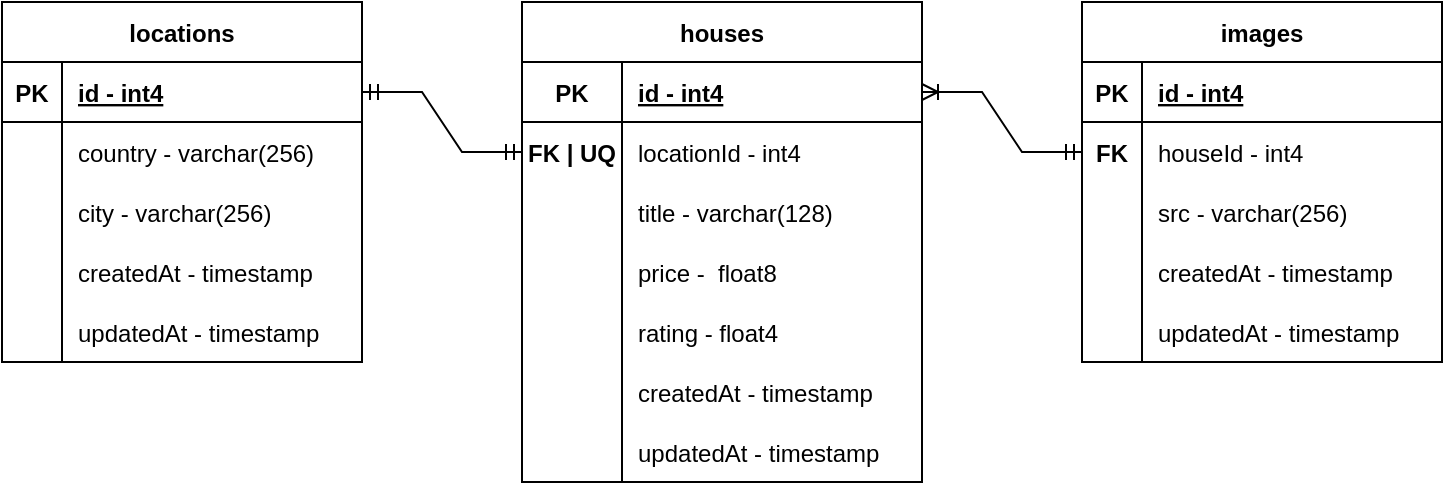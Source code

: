<mxfile version="20.6.2" type="device"><diagram name="Page-1" id="e56a1550-8fbb-45ad-956c-1786394a9013"><mxGraphModel dx="981" dy="486" grid="1" gridSize="10" guides="1" tooltips="1" connect="1" arrows="1" fold="1" page="1" pageScale="1" pageWidth="1100" pageHeight="850" background="none" math="0" shadow="0"><root><mxCell id="0"/><mxCell id="1" parent="0"/><mxCell id="JJNfIpePB0Dp30xELD4h-1" value="locations" style="shape=table;startSize=30;container=1;collapsible=1;childLayout=tableLayout;fixedRows=1;rowLines=0;fontStyle=1;align=center;resizeLast=1;" vertex="1" parent="1"><mxGeometry x="140" y="160" width="180" height="180" as="geometry"><mxRectangle x="270" y="190" width="230" height="140" as="alternateBounds"/></mxGeometry></mxCell><mxCell id="JJNfIpePB0Dp30xELD4h-2" value="" style="shape=tableRow;horizontal=0;startSize=0;swimlaneHead=0;swimlaneBody=0;fillColor=none;collapsible=0;dropTarget=0;points=[[0,0.5],[1,0.5]];portConstraint=eastwest;top=0;left=0;right=0;bottom=1;" vertex="1" parent="JJNfIpePB0Dp30xELD4h-1"><mxGeometry y="30" width="180" height="30" as="geometry"/></mxCell><mxCell id="JJNfIpePB0Dp30xELD4h-3" value="PK" style="shape=partialRectangle;connectable=0;fillColor=none;top=0;left=0;bottom=0;right=0;fontStyle=1;overflow=hidden;" vertex="1" parent="JJNfIpePB0Dp30xELD4h-2"><mxGeometry width="30" height="30" as="geometry"><mxRectangle width="30" height="30" as="alternateBounds"/></mxGeometry></mxCell><mxCell id="JJNfIpePB0Dp30xELD4h-4" value="id - int4" style="shape=partialRectangle;connectable=0;fillColor=none;top=0;left=0;bottom=0;right=0;align=left;spacingLeft=6;fontStyle=5;overflow=hidden;" vertex="1" parent="JJNfIpePB0Dp30xELD4h-2"><mxGeometry x="30" width="150" height="30" as="geometry"><mxRectangle width="150" height="30" as="alternateBounds"/></mxGeometry></mxCell><mxCell id="JJNfIpePB0Dp30xELD4h-5" value="" style="shape=tableRow;horizontal=0;startSize=0;swimlaneHead=0;swimlaneBody=0;fillColor=none;collapsible=0;dropTarget=0;points=[[0,0.5],[1,0.5]];portConstraint=eastwest;top=0;left=0;right=0;bottom=0;" vertex="1" parent="JJNfIpePB0Dp30xELD4h-1"><mxGeometry y="60" width="180" height="30" as="geometry"/></mxCell><mxCell id="JJNfIpePB0Dp30xELD4h-6" value="" style="shape=partialRectangle;connectable=0;fillColor=none;top=0;left=0;bottom=0;right=0;editable=1;overflow=hidden;" vertex="1" parent="JJNfIpePB0Dp30xELD4h-5"><mxGeometry width="30" height="30" as="geometry"><mxRectangle width="30" height="30" as="alternateBounds"/></mxGeometry></mxCell><mxCell id="JJNfIpePB0Dp30xELD4h-7" value="country - varchar(256)" style="shape=partialRectangle;connectable=0;fillColor=none;top=0;left=0;bottom=0;right=0;align=left;spacingLeft=6;overflow=hidden;" vertex="1" parent="JJNfIpePB0Dp30xELD4h-5"><mxGeometry x="30" width="150" height="30" as="geometry"><mxRectangle width="150" height="30" as="alternateBounds"/></mxGeometry></mxCell><mxCell id="JJNfIpePB0Dp30xELD4h-8" value="" style="shape=tableRow;horizontal=0;startSize=0;swimlaneHead=0;swimlaneBody=0;fillColor=none;collapsible=0;dropTarget=0;points=[[0,0.5],[1,0.5]];portConstraint=eastwest;top=0;left=0;right=0;bottom=0;" vertex="1" parent="JJNfIpePB0Dp30xELD4h-1"><mxGeometry y="90" width="180" height="30" as="geometry"/></mxCell><mxCell id="JJNfIpePB0Dp30xELD4h-9" value="" style="shape=partialRectangle;connectable=0;fillColor=none;top=0;left=0;bottom=0;right=0;editable=1;overflow=hidden;" vertex="1" parent="JJNfIpePB0Dp30xELD4h-8"><mxGeometry width="30" height="30" as="geometry"><mxRectangle width="30" height="30" as="alternateBounds"/></mxGeometry></mxCell><mxCell id="JJNfIpePB0Dp30xELD4h-10" value="city - varchar(256)" style="shape=partialRectangle;connectable=0;fillColor=none;top=0;left=0;bottom=0;right=0;align=left;spacingLeft=6;overflow=hidden;" vertex="1" parent="JJNfIpePB0Dp30xELD4h-8"><mxGeometry x="30" width="150" height="30" as="geometry"><mxRectangle width="150" height="30" as="alternateBounds"/></mxGeometry></mxCell><mxCell id="JJNfIpePB0Dp30xELD4h-35" value="" style="shape=tableRow;horizontal=0;startSize=0;swimlaneHead=0;swimlaneBody=0;fillColor=none;collapsible=0;dropTarget=0;points=[[0,0.5],[1,0.5]];portConstraint=eastwest;top=0;left=0;right=0;bottom=0;" vertex="1" parent="JJNfIpePB0Dp30xELD4h-1"><mxGeometry y="120" width="180" height="30" as="geometry"/></mxCell><mxCell id="JJNfIpePB0Dp30xELD4h-36" value="" style="shape=partialRectangle;connectable=0;fillColor=none;top=0;left=0;bottom=0;right=0;editable=1;overflow=hidden;" vertex="1" parent="JJNfIpePB0Dp30xELD4h-35"><mxGeometry width="30" height="30" as="geometry"><mxRectangle width="30" height="30" as="alternateBounds"/></mxGeometry></mxCell><mxCell id="JJNfIpePB0Dp30xELD4h-37" value="createdAt - timestamp" style="shape=partialRectangle;connectable=0;fillColor=none;top=0;left=0;bottom=0;right=0;align=left;spacingLeft=6;overflow=hidden;" vertex="1" parent="JJNfIpePB0Dp30xELD4h-35"><mxGeometry x="30" width="150" height="30" as="geometry"><mxRectangle width="150" height="30" as="alternateBounds"/></mxGeometry></mxCell><mxCell id="JJNfIpePB0Dp30xELD4h-45" value="" style="shape=tableRow;horizontal=0;startSize=0;swimlaneHead=0;swimlaneBody=0;fillColor=none;collapsible=0;dropTarget=0;points=[[0,0.5],[1,0.5]];portConstraint=eastwest;top=0;left=0;right=0;bottom=0;" vertex="1" parent="JJNfIpePB0Dp30xELD4h-1"><mxGeometry y="150" width="180" height="30" as="geometry"/></mxCell><mxCell id="JJNfIpePB0Dp30xELD4h-46" value="" style="shape=partialRectangle;connectable=0;fillColor=none;top=0;left=0;bottom=0;right=0;editable=1;overflow=hidden;" vertex="1" parent="JJNfIpePB0Dp30xELD4h-45"><mxGeometry width="30" height="30" as="geometry"><mxRectangle width="30" height="30" as="alternateBounds"/></mxGeometry></mxCell><mxCell id="JJNfIpePB0Dp30xELD4h-47" value="updatedAt - timestamp" style="shape=partialRectangle;connectable=0;fillColor=none;top=0;left=0;bottom=0;right=0;align=left;spacingLeft=6;overflow=hidden;" vertex="1" parent="JJNfIpePB0Dp30xELD4h-45"><mxGeometry x="30" width="150" height="30" as="geometry"><mxRectangle width="150" height="30" as="alternateBounds"/></mxGeometry></mxCell><mxCell id="JJNfIpePB0Dp30xELD4h-48" value="images" style="shape=table;startSize=30;container=1;collapsible=1;childLayout=tableLayout;fixedRows=1;rowLines=0;fontStyle=1;align=center;resizeLast=1;" vertex="1" parent="1"><mxGeometry x="680" y="160" width="180" height="180" as="geometry"><mxRectangle x="270" y="190" width="230" height="140" as="alternateBounds"/></mxGeometry></mxCell><mxCell id="JJNfIpePB0Dp30xELD4h-49" value="" style="shape=tableRow;horizontal=0;startSize=0;swimlaneHead=0;swimlaneBody=0;fillColor=none;collapsible=0;dropTarget=0;points=[[0,0.5],[1,0.5]];portConstraint=eastwest;top=0;left=0;right=0;bottom=1;" vertex="1" parent="JJNfIpePB0Dp30xELD4h-48"><mxGeometry y="30" width="180" height="30" as="geometry"/></mxCell><mxCell id="JJNfIpePB0Dp30xELD4h-50" value="PK" style="shape=partialRectangle;connectable=0;fillColor=none;top=0;left=0;bottom=0;right=0;fontStyle=1;overflow=hidden;" vertex="1" parent="JJNfIpePB0Dp30xELD4h-49"><mxGeometry width="30" height="30" as="geometry"><mxRectangle width="30" height="30" as="alternateBounds"/></mxGeometry></mxCell><mxCell id="JJNfIpePB0Dp30xELD4h-51" value="id - int4" style="shape=partialRectangle;connectable=0;fillColor=none;top=0;left=0;bottom=0;right=0;align=left;spacingLeft=6;fontStyle=5;overflow=hidden;" vertex="1" parent="JJNfIpePB0Dp30xELD4h-49"><mxGeometry x="30" width="150" height="30" as="geometry"><mxRectangle width="150" height="30" as="alternateBounds"/></mxGeometry></mxCell><mxCell id="JJNfIpePB0Dp30xELD4h-52" value="" style="shape=tableRow;horizontal=0;startSize=0;swimlaneHead=0;swimlaneBody=0;fillColor=none;collapsible=0;dropTarget=0;points=[[0,0.5],[1,0.5]];portConstraint=eastwest;top=0;left=0;right=0;bottom=0;" vertex="1" parent="JJNfIpePB0Dp30xELD4h-48"><mxGeometry y="60" width="180" height="30" as="geometry"/></mxCell><mxCell id="JJNfIpePB0Dp30xELD4h-53" value="FK" style="shape=partialRectangle;connectable=0;fillColor=none;top=0;left=0;bottom=0;right=0;editable=1;overflow=hidden;fontStyle=1" vertex="1" parent="JJNfIpePB0Dp30xELD4h-52"><mxGeometry width="30" height="30" as="geometry"><mxRectangle width="30" height="30" as="alternateBounds"/></mxGeometry></mxCell><mxCell id="JJNfIpePB0Dp30xELD4h-54" value="houseId - int4" style="shape=partialRectangle;connectable=0;fillColor=none;top=0;left=0;bottom=0;right=0;align=left;spacingLeft=6;overflow=hidden;" vertex="1" parent="JJNfIpePB0Dp30xELD4h-52"><mxGeometry x="30" width="150" height="30" as="geometry"><mxRectangle width="150" height="30" as="alternateBounds"/></mxGeometry></mxCell><mxCell id="JJNfIpePB0Dp30xELD4h-55" value="" style="shape=tableRow;horizontal=0;startSize=0;swimlaneHead=0;swimlaneBody=0;fillColor=none;collapsible=0;dropTarget=0;points=[[0,0.5],[1,0.5]];portConstraint=eastwest;top=0;left=0;right=0;bottom=0;" vertex="1" parent="JJNfIpePB0Dp30xELD4h-48"><mxGeometry y="90" width="180" height="30" as="geometry"/></mxCell><mxCell id="JJNfIpePB0Dp30xELD4h-56" value="" style="shape=partialRectangle;connectable=0;fillColor=none;top=0;left=0;bottom=0;right=0;editable=1;overflow=hidden;" vertex="1" parent="JJNfIpePB0Dp30xELD4h-55"><mxGeometry width="30" height="30" as="geometry"><mxRectangle width="30" height="30" as="alternateBounds"/></mxGeometry></mxCell><mxCell id="JJNfIpePB0Dp30xELD4h-57" value="src - varchar(256)" style="shape=partialRectangle;connectable=0;fillColor=none;top=0;left=0;bottom=0;right=0;align=left;spacingLeft=6;overflow=hidden;" vertex="1" parent="JJNfIpePB0Dp30xELD4h-55"><mxGeometry x="30" width="150" height="30" as="geometry"><mxRectangle width="150" height="30" as="alternateBounds"/></mxGeometry></mxCell><mxCell id="JJNfIpePB0Dp30xELD4h-58" value="" style="shape=tableRow;horizontal=0;startSize=0;swimlaneHead=0;swimlaneBody=0;fillColor=none;collapsible=0;dropTarget=0;points=[[0,0.5],[1,0.5]];portConstraint=eastwest;top=0;left=0;right=0;bottom=0;" vertex="1" parent="JJNfIpePB0Dp30xELD4h-48"><mxGeometry y="120" width="180" height="30" as="geometry"/></mxCell><mxCell id="JJNfIpePB0Dp30xELD4h-59" value="" style="shape=partialRectangle;connectable=0;fillColor=none;top=0;left=0;bottom=0;right=0;editable=1;overflow=hidden;" vertex="1" parent="JJNfIpePB0Dp30xELD4h-58"><mxGeometry width="30" height="30" as="geometry"><mxRectangle width="30" height="30" as="alternateBounds"/></mxGeometry></mxCell><mxCell id="JJNfIpePB0Dp30xELD4h-60" value="createdAt - timestamp" style="shape=partialRectangle;connectable=0;fillColor=none;top=0;left=0;bottom=0;right=0;align=left;spacingLeft=6;overflow=hidden;" vertex="1" parent="JJNfIpePB0Dp30xELD4h-58"><mxGeometry x="30" width="150" height="30" as="geometry"><mxRectangle width="150" height="30" as="alternateBounds"/></mxGeometry></mxCell><mxCell id="JJNfIpePB0Dp30xELD4h-61" value="" style="shape=tableRow;horizontal=0;startSize=0;swimlaneHead=0;swimlaneBody=0;fillColor=none;collapsible=0;dropTarget=0;points=[[0,0.5],[1,0.5]];portConstraint=eastwest;top=0;left=0;right=0;bottom=0;" vertex="1" parent="JJNfIpePB0Dp30xELD4h-48"><mxGeometry y="150" width="180" height="30" as="geometry"/></mxCell><mxCell id="JJNfIpePB0Dp30xELD4h-62" value="" style="shape=partialRectangle;connectable=0;fillColor=none;top=0;left=0;bottom=0;right=0;editable=1;overflow=hidden;" vertex="1" parent="JJNfIpePB0Dp30xELD4h-61"><mxGeometry width="30" height="30" as="geometry"><mxRectangle width="30" height="30" as="alternateBounds"/></mxGeometry></mxCell><mxCell id="JJNfIpePB0Dp30xELD4h-63" value="updatedAt - timestamp" style="shape=partialRectangle;connectable=0;fillColor=none;top=0;left=0;bottom=0;right=0;align=left;spacingLeft=6;overflow=hidden;" vertex="1" parent="JJNfIpePB0Dp30xELD4h-61"><mxGeometry x="30" width="150" height="30" as="geometry"><mxRectangle width="150" height="30" as="alternateBounds"/></mxGeometry></mxCell><mxCell id="JJNfIpePB0Dp30xELD4h-64" value="houses" style="shape=table;startSize=30;container=1;collapsible=1;childLayout=tableLayout;fixedRows=1;rowLines=0;fontStyle=1;align=center;resizeLast=1;" vertex="1" parent="1"><mxGeometry x="400" y="160" width="200" height="240" as="geometry"><mxRectangle x="270" y="190" width="230" height="140" as="alternateBounds"/></mxGeometry></mxCell><mxCell id="JJNfIpePB0Dp30xELD4h-65" value="" style="shape=tableRow;horizontal=0;startSize=0;swimlaneHead=0;swimlaneBody=0;fillColor=none;collapsible=0;dropTarget=0;points=[[0,0.5],[1,0.5]];portConstraint=eastwest;top=0;left=0;right=0;bottom=1;" vertex="1" parent="JJNfIpePB0Dp30xELD4h-64"><mxGeometry y="30" width="200" height="30" as="geometry"/></mxCell><mxCell id="JJNfIpePB0Dp30xELD4h-66" value="PK" style="shape=partialRectangle;connectable=0;fillColor=none;top=0;left=0;bottom=0;right=0;fontStyle=1;overflow=hidden;" vertex="1" parent="JJNfIpePB0Dp30xELD4h-65"><mxGeometry width="50" height="30" as="geometry"><mxRectangle width="50" height="30" as="alternateBounds"/></mxGeometry></mxCell><mxCell id="JJNfIpePB0Dp30xELD4h-67" value="id - int4" style="shape=partialRectangle;connectable=0;fillColor=none;top=0;left=0;bottom=0;right=0;align=left;spacingLeft=6;fontStyle=5;overflow=hidden;" vertex="1" parent="JJNfIpePB0Dp30xELD4h-65"><mxGeometry x="50" width="150" height="30" as="geometry"><mxRectangle width="150" height="30" as="alternateBounds"/></mxGeometry></mxCell><mxCell id="JJNfIpePB0Dp30xELD4h-68" value="" style="shape=tableRow;horizontal=0;startSize=0;swimlaneHead=0;swimlaneBody=0;fillColor=none;collapsible=0;dropTarget=0;points=[[0,0.5],[1,0.5]];portConstraint=eastwest;top=0;left=0;right=0;bottom=0;" vertex="1" parent="JJNfIpePB0Dp30xELD4h-64"><mxGeometry y="60" width="200" height="30" as="geometry"/></mxCell><mxCell id="JJNfIpePB0Dp30xELD4h-69" value="FK | UQ" style="shape=partialRectangle;connectable=0;fillColor=none;top=0;left=0;bottom=0;right=0;editable=1;overflow=hidden;fontStyle=1" vertex="1" parent="JJNfIpePB0Dp30xELD4h-68"><mxGeometry width="50" height="30" as="geometry"><mxRectangle width="50" height="30" as="alternateBounds"/></mxGeometry></mxCell><mxCell id="JJNfIpePB0Dp30xELD4h-70" value="locationId - int4" style="shape=partialRectangle;connectable=0;fillColor=none;top=0;left=0;bottom=0;right=0;align=left;spacingLeft=6;overflow=hidden;" vertex="1" parent="JJNfIpePB0Dp30xELD4h-68"><mxGeometry x="50" width="150" height="30" as="geometry"><mxRectangle width="150" height="30" as="alternateBounds"/></mxGeometry></mxCell><mxCell id="JJNfIpePB0Dp30xELD4h-71" value="" style="shape=tableRow;horizontal=0;startSize=0;swimlaneHead=0;swimlaneBody=0;fillColor=none;collapsible=0;dropTarget=0;points=[[0,0.5],[1,0.5]];portConstraint=eastwest;top=0;left=0;right=0;bottom=0;" vertex="1" parent="JJNfIpePB0Dp30xELD4h-64"><mxGeometry y="90" width="200" height="30" as="geometry"/></mxCell><mxCell id="JJNfIpePB0Dp30xELD4h-72" value="" style="shape=partialRectangle;connectable=0;fillColor=none;top=0;left=0;bottom=0;right=0;editable=1;overflow=hidden;" vertex="1" parent="JJNfIpePB0Dp30xELD4h-71"><mxGeometry width="50" height="30" as="geometry"><mxRectangle width="50" height="30" as="alternateBounds"/></mxGeometry></mxCell><mxCell id="JJNfIpePB0Dp30xELD4h-73" value="title - varchar(128)" style="shape=partialRectangle;connectable=0;fillColor=none;top=0;left=0;bottom=0;right=0;align=left;spacingLeft=6;overflow=hidden;" vertex="1" parent="JJNfIpePB0Dp30xELD4h-71"><mxGeometry x="50" width="150" height="30" as="geometry"><mxRectangle width="150" height="30" as="alternateBounds"/></mxGeometry></mxCell><mxCell id="JJNfIpePB0Dp30xELD4h-87" value="" style="shape=tableRow;horizontal=0;startSize=0;swimlaneHead=0;swimlaneBody=0;fillColor=none;collapsible=0;dropTarget=0;points=[[0,0.5],[1,0.5]];portConstraint=eastwest;top=0;left=0;right=0;bottom=0;" vertex="1" parent="JJNfIpePB0Dp30xELD4h-64"><mxGeometry y="120" width="200" height="30" as="geometry"/></mxCell><mxCell id="JJNfIpePB0Dp30xELD4h-88" value="" style="shape=partialRectangle;connectable=0;fillColor=none;top=0;left=0;bottom=0;right=0;editable=1;overflow=hidden;" vertex="1" parent="JJNfIpePB0Dp30xELD4h-87"><mxGeometry width="50" height="30" as="geometry"><mxRectangle width="50" height="30" as="alternateBounds"/></mxGeometry></mxCell><mxCell id="JJNfIpePB0Dp30xELD4h-89" value="price -  float8" style="shape=partialRectangle;connectable=0;fillColor=none;top=0;left=0;bottom=0;right=0;align=left;spacingLeft=6;overflow=hidden;" vertex="1" parent="JJNfIpePB0Dp30xELD4h-87"><mxGeometry x="50" width="150" height="30" as="geometry"><mxRectangle width="150" height="30" as="alternateBounds"/></mxGeometry></mxCell><mxCell id="JJNfIpePB0Dp30xELD4h-90" value="" style="shape=tableRow;horizontal=0;startSize=0;swimlaneHead=0;swimlaneBody=0;fillColor=none;collapsible=0;dropTarget=0;points=[[0,0.5],[1,0.5]];portConstraint=eastwest;top=0;left=0;right=0;bottom=0;" vertex="1" parent="JJNfIpePB0Dp30xELD4h-64"><mxGeometry y="150" width="200" height="30" as="geometry"/></mxCell><mxCell id="JJNfIpePB0Dp30xELD4h-91" value="" style="shape=partialRectangle;connectable=0;fillColor=none;top=0;left=0;bottom=0;right=0;editable=1;overflow=hidden;" vertex="1" parent="JJNfIpePB0Dp30xELD4h-90"><mxGeometry width="50" height="30" as="geometry"><mxRectangle width="50" height="30" as="alternateBounds"/></mxGeometry></mxCell><mxCell id="JJNfIpePB0Dp30xELD4h-92" value="rating - float4" style="shape=partialRectangle;connectable=0;fillColor=none;top=0;left=0;bottom=0;right=0;align=left;spacingLeft=6;overflow=hidden;" vertex="1" parent="JJNfIpePB0Dp30xELD4h-90"><mxGeometry x="50" width="150" height="30" as="geometry"><mxRectangle width="150" height="30" as="alternateBounds"/></mxGeometry></mxCell><mxCell id="JJNfIpePB0Dp30xELD4h-74" value="" style="shape=tableRow;horizontal=0;startSize=0;swimlaneHead=0;swimlaneBody=0;fillColor=none;collapsible=0;dropTarget=0;points=[[0,0.5],[1,0.5]];portConstraint=eastwest;top=0;left=0;right=0;bottom=0;" vertex="1" parent="JJNfIpePB0Dp30xELD4h-64"><mxGeometry y="180" width="200" height="30" as="geometry"/></mxCell><mxCell id="JJNfIpePB0Dp30xELD4h-75" value="" style="shape=partialRectangle;connectable=0;fillColor=none;top=0;left=0;bottom=0;right=0;editable=1;overflow=hidden;" vertex="1" parent="JJNfIpePB0Dp30xELD4h-74"><mxGeometry width="50" height="30" as="geometry"><mxRectangle width="50" height="30" as="alternateBounds"/></mxGeometry></mxCell><mxCell id="JJNfIpePB0Dp30xELD4h-76" value="createdAt - timestamp" style="shape=partialRectangle;connectable=0;fillColor=none;top=0;left=0;bottom=0;right=0;align=left;spacingLeft=6;overflow=hidden;" vertex="1" parent="JJNfIpePB0Dp30xELD4h-74"><mxGeometry x="50" width="150" height="30" as="geometry"><mxRectangle width="150" height="30" as="alternateBounds"/></mxGeometry></mxCell><mxCell id="JJNfIpePB0Dp30xELD4h-77" value="" style="shape=tableRow;horizontal=0;startSize=0;swimlaneHead=0;swimlaneBody=0;fillColor=none;collapsible=0;dropTarget=0;points=[[0,0.5],[1,0.5]];portConstraint=eastwest;top=0;left=0;right=0;bottom=0;" vertex="1" parent="JJNfIpePB0Dp30xELD4h-64"><mxGeometry y="210" width="200" height="30" as="geometry"/></mxCell><mxCell id="JJNfIpePB0Dp30xELD4h-78" value="" style="shape=partialRectangle;connectable=0;fillColor=none;top=0;left=0;bottom=0;right=0;editable=1;overflow=hidden;" vertex="1" parent="JJNfIpePB0Dp30xELD4h-77"><mxGeometry width="50" height="30" as="geometry"><mxRectangle width="50" height="30" as="alternateBounds"/></mxGeometry></mxCell><mxCell id="JJNfIpePB0Dp30xELD4h-79" value="updatedAt - timestamp" style="shape=partialRectangle;connectable=0;fillColor=none;top=0;left=0;bottom=0;right=0;align=left;spacingLeft=6;overflow=hidden;" vertex="1" parent="JJNfIpePB0Dp30xELD4h-77"><mxGeometry x="50" width="150" height="30" as="geometry"><mxRectangle width="150" height="30" as="alternateBounds"/></mxGeometry></mxCell><mxCell id="JJNfIpePB0Dp30xELD4h-97" value="" style="edgeStyle=entityRelationEdgeStyle;fontSize=12;html=1;endArrow=ERmandOne;startArrow=ERmandOne;rounded=0;" edge="1" parent="1" source="JJNfIpePB0Dp30xELD4h-2" target="JJNfIpePB0Dp30xELD4h-68"><mxGeometry width="100" height="100" relative="1" as="geometry"><mxPoint x="200" y="480" as="sourcePoint"/><mxPoint x="300" y="380" as="targetPoint"/></mxGeometry></mxCell><mxCell id="JJNfIpePB0Dp30xELD4h-98" value="" style="edgeStyle=entityRelationEdgeStyle;fontSize=12;html=1;endArrow=ERoneToMany;startArrow=ERmandOne;rounded=0;" edge="1" parent="1" source="JJNfIpePB0Dp30xELD4h-52" target="JJNfIpePB0Dp30xELD4h-65"><mxGeometry width="100" height="100" relative="1" as="geometry"><mxPoint x="190" y="480" as="sourcePoint"/><mxPoint x="290" y="380" as="targetPoint"/></mxGeometry></mxCell></root></mxGraphModel></diagram></mxfile>